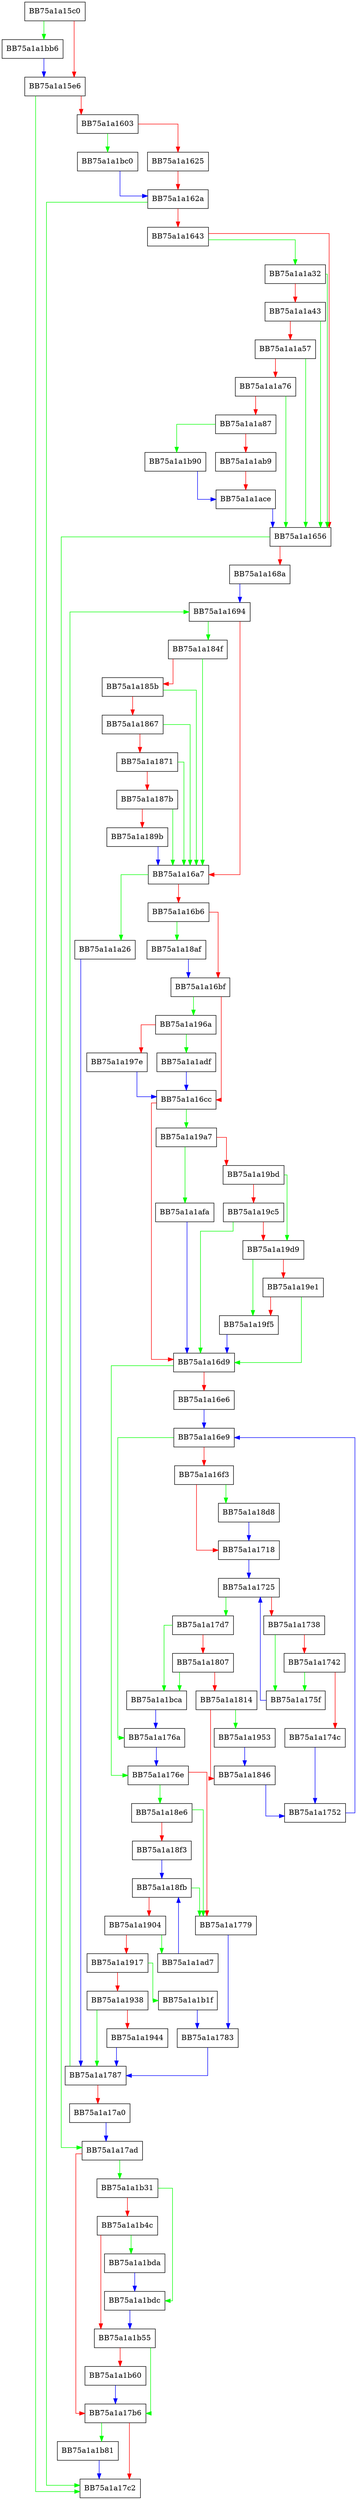 digraph post_translate {
  node [shape="box"];
  graph [splines=ortho];
  BB75a1a15c0 -> BB75a1a1bb6 [color="green"];
  BB75a1a15c0 -> BB75a1a15e6 [color="red"];
  BB75a1a15e6 -> BB75a1a17c2 [color="green"];
  BB75a1a15e6 -> BB75a1a1603 [color="red"];
  BB75a1a1603 -> BB75a1a1bc0 [color="green"];
  BB75a1a1603 -> BB75a1a1625 [color="red"];
  BB75a1a1625 -> BB75a1a162a [color="red"];
  BB75a1a162a -> BB75a1a17c2 [color="green"];
  BB75a1a162a -> BB75a1a1643 [color="red"];
  BB75a1a1643 -> BB75a1a1a32 [color="green"];
  BB75a1a1643 -> BB75a1a1656 [color="red"];
  BB75a1a1656 -> BB75a1a17ad [color="green"];
  BB75a1a1656 -> BB75a1a168a [color="red"];
  BB75a1a168a -> BB75a1a1694 [color="blue"];
  BB75a1a1694 -> BB75a1a184f [color="green"];
  BB75a1a1694 -> BB75a1a16a7 [color="red"];
  BB75a1a16a7 -> BB75a1a1a26 [color="green"];
  BB75a1a16a7 -> BB75a1a16b6 [color="red"];
  BB75a1a16b6 -> BB75a1a18af [color="green"];
  BB75a1a16b6 -> BB75a1a16bf [color="red"];
  BB75a1a16bf -> BB75a1a196a [color="green"];
  BB75a1a16bf -> BB75a1a16cc [color="red"];
  BB75a1a16cc -> BB75a1a19a7 [color="green"];
  BB75a1a16cc -> BB75a1a16d9 [color="red"];
  BB75a1a16d9 -> BB75a1a176e [color="green"];
  BB75a1a16d9 -> BB75a1a16e6 [color="red"];
  BB75a1a16e6 -> BB75a1a16e9 [color="blue"];
  BB75a1a16e9 -> BB75a1a176a [color="green"];
  BB75a1a16e9 -> BB75a1a16f3 [color="red"];
  BB75a1a16f3 -> BB75a1a18d8 [color="green"];
  BB75a1a16f3 -> BB75a1a1718 [color="red"];
  BB75a1a1718 -> BB75a1a1725 [color="blue"];
  BB75a1a1725 -> BB75a1a17d7 [color="green"];
  BB75a1a1725 -> BB75a1a1738 [color="red"];
  BB75a1a1738 -> BB75a1a175f [color="green"];
  BB75a1a1738 -> BB75a1a1742 [color="red"];
  BB75a1a1742 -> BB75a1a175f [color="green"];
  BB75a1a1742 -> BB75a1a174c [color="red"];
  BB75a1a174c -> BB75a1a1752 [color="blue"];
  BB75a1a1752 -> BB75a1a16e9 [color="blue"];
  BB75a1a175f -> BB75a1a1725 [color="blue"];
  BB75a1a176a -> BB75a1a176e [color="blue"];
  BB75a1a176e -> BB75a1a18e6 [color="green"];
  BB75a1a176e -> BB75a1a1779 [color="red"];
  BB75a1a1779 -> BB75a1a1783 [color="blue"];
  BB75a1a1783 -> BB75a1a1787 [color="blue"];
  BB75a1a1787 -> BB75a1a1694 [color="green"];
  BB75a1a1787 -> BB75a1a17a0 [color="red"];
  BB75a1a17a0 -> BB75a1a17ad [color="blue"];
  BB75a1a17ad -> BB75a1a1b31 [color="green"];
  BB75a1a17ad -> BB75a1a17b6 [color="red"];
  BB75a1a17b6 -> BB75a1a1b81 [color="green"];
  BB75a1a17b6 -> BB75a1a17c2 [color="red"];
  BB75a1a17d7 -> BB75a1a1bca [color="green"];
  BB75a1a17d7 -> BB75a1a1807 [color="red"];
  BB75a1a1807 -> BB75a1a1bca [color="green"];
  BB75a1a1807 -> BB75a1a1814 [color="red"];
  BB75a1a1814 -> BB75a1a1953 [color="green"];
  BB75a1a1814 -> BB75a1a1846 [color="red"];
  BB75a1a1846 -> BB75a1a1752 [color="blue"];
  BB75a1a184f -> BB75a1a16a7 [color="green"];
  BB75a1a184f -> BB75a1a185b [color="red"];
  BB75a1a185b -> BB75a1a16a7 [color="green"];
  BB75a1a185b -> BB75a1a1867 [color="red"];
  BB75a1a1867 -> BB75a1a16a7 [color="green"];
  BB75a1a1867 -> BB75a1a1871 [color="red"];
  BB75a1a1871 -> BB75a1a16a7 [color="green"];
  BB75a1a1871 -> BB75a1a187b [color="red"];
  BB75a1a187b -> BB75a1a16a7 [color="green"];
  BB75a1a187b -> BB75a1a189b [color="red"];
  BB75a1a189b -> BB75a1a16a7 [color="blue"];
  BB75a1a18af -> BB75a1a16bf [color="blue"];
  BB75a1a18d8 -> BB75a1a1718 [color="blue"];
  BB75a1a18e6 -> BB75a1a1779 [color="green"];
  BB75a1a18e6 -> BB75a1a18f3 [color="red"];
  BB75a1a18f3 -> BB75a1a18fb [color="blue"];
  BB75a1a18fb -> BB75a1a1779 [color="green"];
  BB75a1a18fb -> BB75a1a1904 [color="red"];
  BB75a1a1904 -> BB75a1a1ad7 [color="green"];
  BB75a1a1904 -> BB75a1a1917 [color="red"];
  BB75a1a1917 -> BB75a1a1b1f [color="green"];
  BB75a1a1917 -> BB75a1a1938 [color="red"];
  BB75a1a1938 -> BB75a1a1787 [color="green"];
  BB75a1a1938 -> BB75a1a1944 [color="red"];
  BB75a1a1944 -> BB75a1a1787 [color="blue"];
  BB75a1a1953 -> BB75a1a1846 [color="blue"];
  BB75a1a196a -> BB75a1a1adf [color="green"];
  BB75a1a196a -> BB75a1a197e [color="red"];
  BB75a1a197e -> BB75a1a16cc [color="blue"];
  BB75a1a19a7 -> BB75a1a1afa [color="green"];
  BB75a1a19a7 -> BB75a1a19bd [color="red"];
  BB75a1a19bd -> BB75a1a19d9 [color="green"];
  BB75a1a19bd -> BB75a1a19c5 [color="red"];
  BB75a1a19c5 -> BB75a1a16d9 [color="green"];
  BB75a1a19c5 -> BB75a1a19d9 [color="red"];
  BB75a1a19d9 -> BB75a1a19f5 [color="green"];
  BB75a1a19d9 -> BB75a1a19e1 [color="red"];
  BB75a1a19e1 -> BB75a1a16d9 [color="green"];
  BB75a1a19e1 -> BB75a1a19f5 [color="red"];
  BB75a1a19f5 -> BB75a1a16d9 [color="blue"];
  BB75a1a1a26 -> BB75a1a1787 [color="blue"];
  BB75a1a1a32 -> BB75a1a1656 [color="green"];
  BB75a1a1a32 -> BB75a1a1a43 [color="red"];
  BB75a1a1a43 -> BB75a1a1656 [color="green"];
  BB75a1a1a43 -> BB75a1a1a57 [color="red"];
  BB75a1a1a57 -> BB75a1a1656 [color="green"];
  BB75a1a1a57 -> BB75a1a1a76 [color="red"];
  BB75a1a1a76 -> BB75a1a1656 [color="green"];
  BB75a1a1a76 -> BB75a1a1a87 [color="red"];
  BB75a1a1a87 -> BB75a1a1b90 [color="green"];
  BB75a1a1a87 -> BB75a1a1ab9 [color="red"];
  BB75a1a1ab9 -> BB75a1a1ace [color="red"];
  BB75a1a1ace -> BB75a1a1656 [color="blue"];
  BB75a1a1ad7 -> BB75a1a18fb [color="blue"];
  BB75a1a1adf -> BB75a1a16cc [color="blue"];
  BB75a1a1afa -> BB75a1a16d9 [color="blue"];
  BB75a1a1b1f -> BB75a1a1783 [color="blue"];
  BB75a1a1b31 -> BB75a1a1bdc [color="green"];
  BB75a1a1b31 -> BB75a1a1b4c [color="red"];
  BB75a1a1b4c -> BB75a1a1bda [color="green"];
  BB75a1a1b4c -> BB75a1a1b55 [color="red"];
  BB75a1a1b55 -> BB75a1a17b6 [color="green"];
  BB75a1a1b55 -> BB75a1a1b60 [color="red"];
  BB75a1a1b60 -> BB75a1a17b6 [color="blue"];
  BB75a1a1b81 -> BB75a1a17c2 [color="blue"];
  BB75a1a1b90 -> BB75a1a1ace [color="blue"];
  BB75a1a1bb6 -> BB75a1a15e6 [color="blue"];
  BB75a1a1bc0 -> BB75a1a162a [color="blue"];
  BB75a1a1bca -> BB75a1a176a [color="blue"];
  BB75a1a1bda -> BB75a1a1bdc [color="blue"];
  BB75a1a1bdc -> BB75a1a1b55 [color="blue"];
}